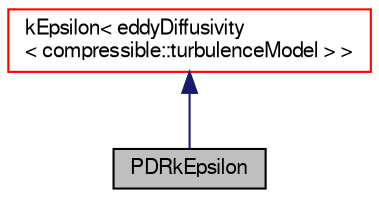 digraph "PDRkEpsilon"
{
  bgcolor="transparent";
  edge [fontname="FreeSans",fontsize="10",labelfontname="FreeSans",labelfontsize="10"];
  node [fontname="FreeSans",fontsize="10",shape=record];
  Node1 [label="PDRkEpsilon",height=0.2,width=0.4,color="black", fillcolor="grey75", style="filled" fontcolor="black"];
  Node2 -> Node1 [dir="back",color="midnightblue",fontsize="10",style="solid",fontname="FreeSans"];
  Node2 [label="kEpsilon\< eddyDiffusivity\l\< compressible::turbulenceModel \> \>",height=0.2,width=0.4,color="red",URL="$a01189.html"];
}
